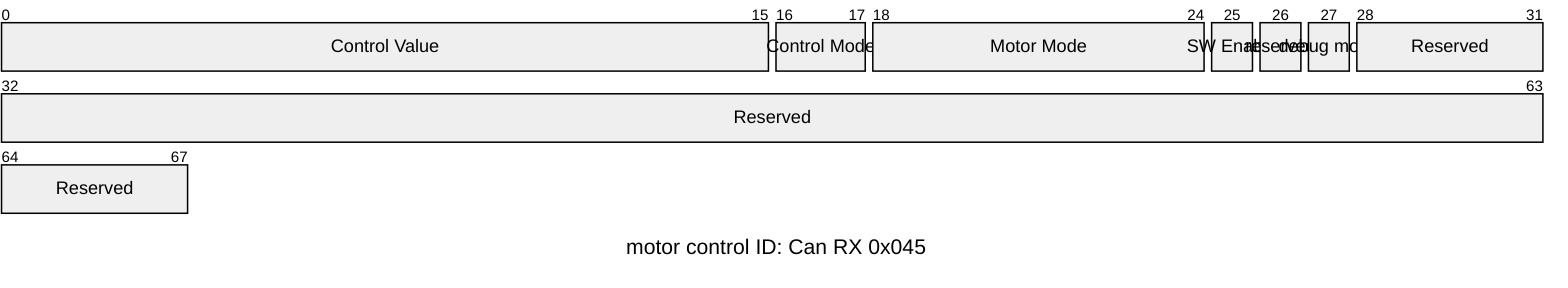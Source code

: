 ---
title: "motor control ID: Can RX 0x045"
---
packet-beta

+16: "Control Value"
+2: "Control Mode"
+7: "Motor Mode"
+1: "SW Enable"
+1: "reserved"
+1: "debug mode"
+40: "Reserved"